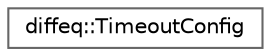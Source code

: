 digraph "Graphical Class Hierarchy"
{
 // LATEX_PDF_SIZE
  bgcolor="transparent";
  edge [fontname=Helvetica,fontsize=10,labelfontname=Helvetica,labelfontsize=10];
  node [fontname=Helvetica,fontsize=10,shape=box,height=0.2,width=0.4];
  rankdir="LR";
  Node0 [id="Node000000",label="diffeq::TimeoutConfig",height=0.2,width=0.4,color="grey40", fillcolor="white", style="filled",URL="$structdiffeq_1_1_timeout_config.html",tooltip="Timeout configuration for integration protection."];
}
